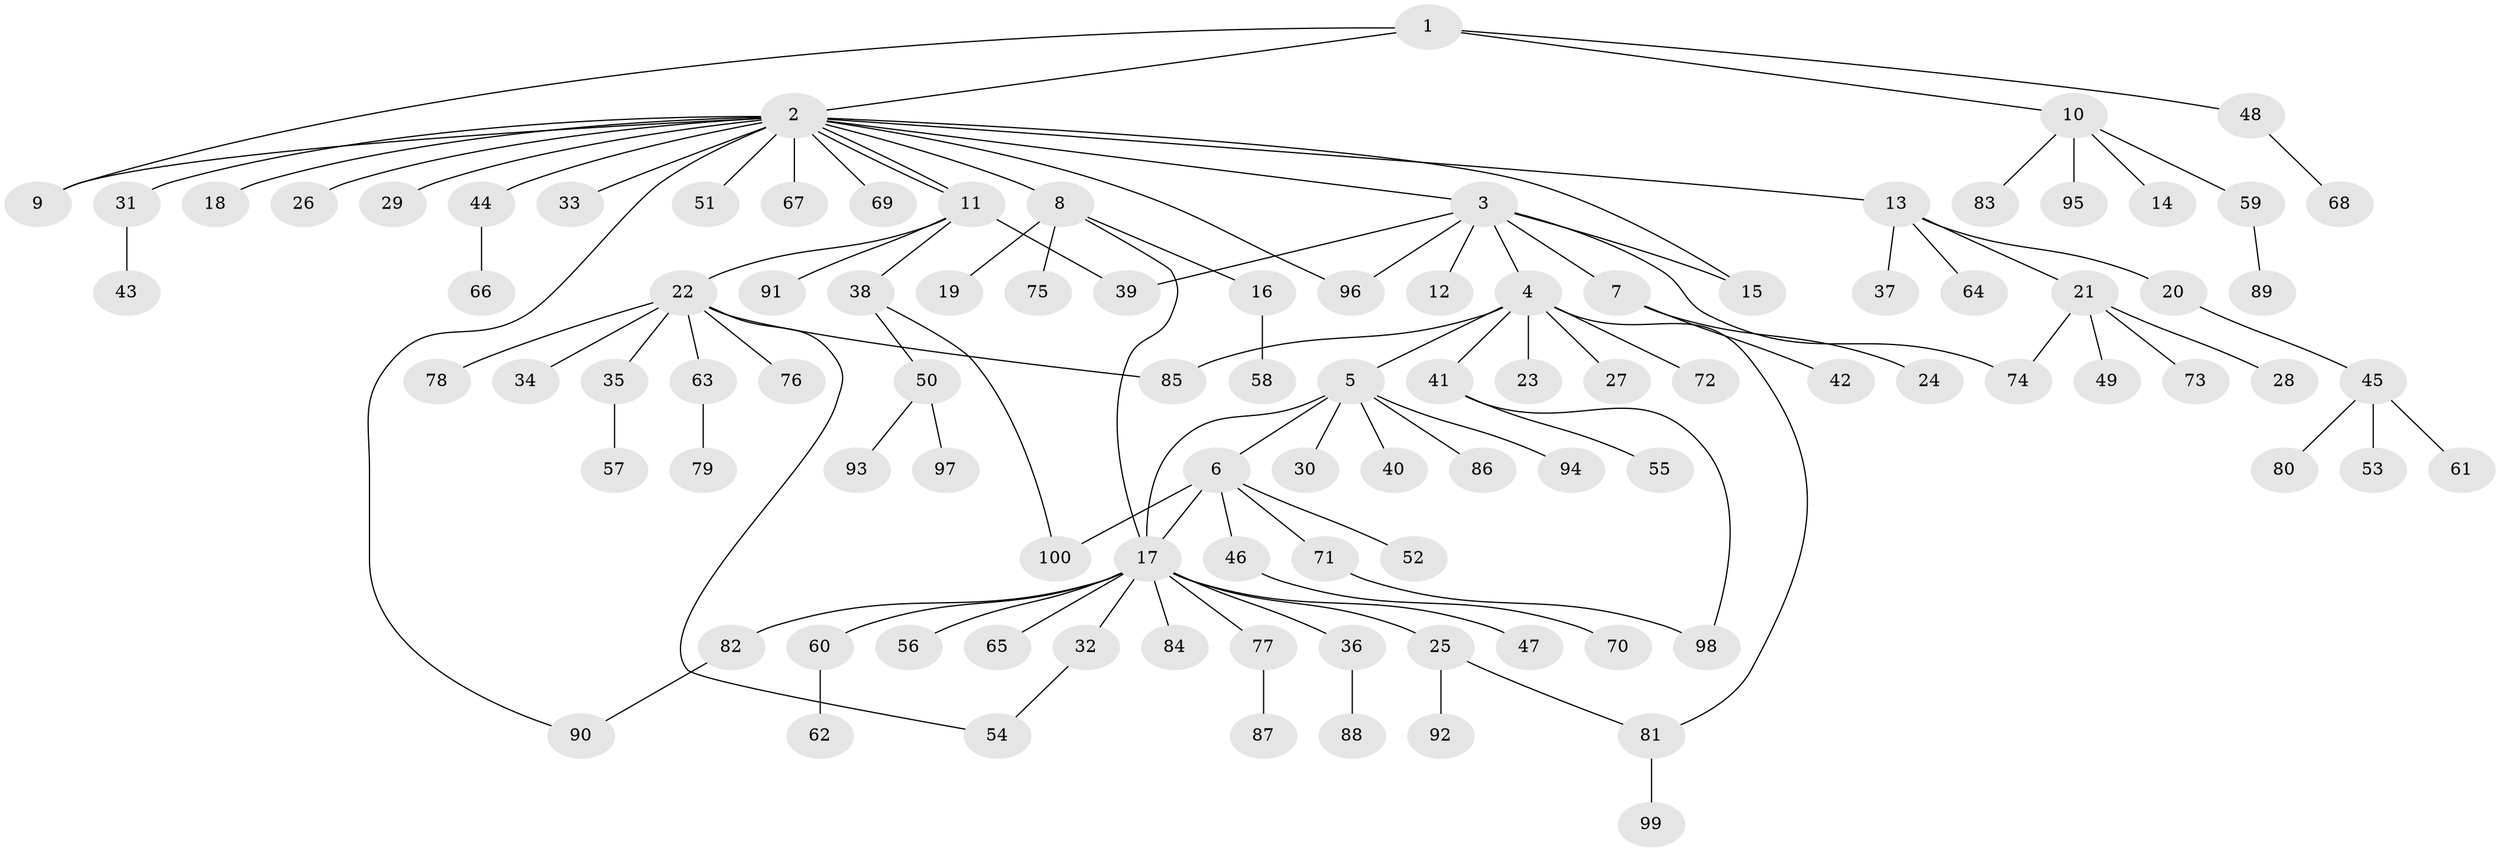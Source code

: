 // Generated by graph-tools (version 1.1) at 2025/14/03/09/25 04:14:21]
// undirected, 100 vertices, 113 edges
graph export_dot {
graph [start="1"]
  node [color=gray90,style=filled];
  1;
  2;
  3;
  4;
  5;
  6;
  7;
  8;
  9;
  10;
  11;
  12;
  13;
  14;
  15;
  16;
  17;
  18;
  19;
  20;
  21;
  22;
  23;
  24;
  25;
  26;
  27;
  28;
  29;
  30;
  31;
  32;
  33;
  34;
  35;
  36;
  37;
  38;
  39;
  40;
  41;
  42;
  43;
  44;
  45;
  46;
  47;
  48;
  49;
  50;
  51;
  52;
  53;
  54;
  55;
  56;
  57;
  58;
  59;
  60;
  61;
  62;
  63;
  64;
  65;
  66;
  67;
  68;
  69;
  70;
  71;
  72;
  73;
  74;
  75;
  76;
  77;
  78;
  79;
  80;
  81;
  82;
  83;
  84;
  85;
  86;
  87;
  88;
  89;
  90;
  91;
  92;
  93;
  94;
  95;
  96;
  97;
  98;
  99;
  100;
  1 -- 2;
  1 -- 9;
  1 -- 10;
  1 -- 48;
  2 -- 3;
  2 -- 8;
  2 -- 9;
  2 -- 11;
  2 -- 11;
  2 -- 13;
  2 -- 15;
  2 -- 18;
  2 -- 26;
  2 -- 29;
  2 -- 31;
  2 -- 33;
  2 -- 44;
  2 -- 51;
  2 -- 67;
  2 -- 69;
  2 -- 90;
  2 -- 96;
  3 -- 4;
  3 -- 7;
  3 -- 12;
  3 -- 15;
  3 -- 39;
  3 -- 74;
  3 -- 96;
  4 -- 5;
  4 -- 23;
  4 -- 27;
  4 -- 41;
  4 -- 72;
  4 -- 81;
  4 -- 85;
  5 -- 6;
  5 -- 17;
  5 -- 30;
  5 -- 40;
  5 -- 86;
  5 -- 94;
  6 -- 17;
  6 -- 46;
  6 -- 52;
  6 -- 71;
  6 -- 100;
  7 -- 24;
  7 -- 42;
  8 -- 16;
  8 -- 17;
  8 -- 19;
  8 -- 75;
  10 -- 14;
  10 -- 59;
  10 -- 83;
  10 -- 95;
  11 -- 22;
  11 -- 38;
  11 -- 39;
  11 -- 91;
  13 -- 20;
  13 -- 21;
  13 -- 37;
  13 -- 64;
  16 -- 58;
  17 -- 25;
  17 -- 32;
  17 -- 36;
  17 -- 47;
  17 -- 56;
  17 -- 60;
  17 -- 65;
  17 -- 77;
  17 -- 82;
  17 -- 84;
  20 -- 45;
  21 -- 28;
  21 -- 49;
  21 -- 73;
  21 -- 74;
  22 -- 34;
  22 -- 35;
  22 -- 54;
  22 -- 63;
  22 -- 76;
  22 -- 78;
  22 -- 85;
  25 -- 81;
  25 -- 92;
  31 -- 43;
  32 -- 54;
  35 -- 57;
  36 -- 88;
  38 -- 50;
  38 -- 100;
  41 -- 55;
  41 -- 98;
  44 -- 66;
  45 -- 53;
  45 -- 61;
  45 -- 80;
  46 -- 70;
  48 -- 68;
  50 -- 93;
  50 -- 97;
  59 -- 89;
  60 -- 62;
  63 -- 79;
  71 -- 98;
  77 -- 87;
  81 -- 99;
  82 -- 90;
}
